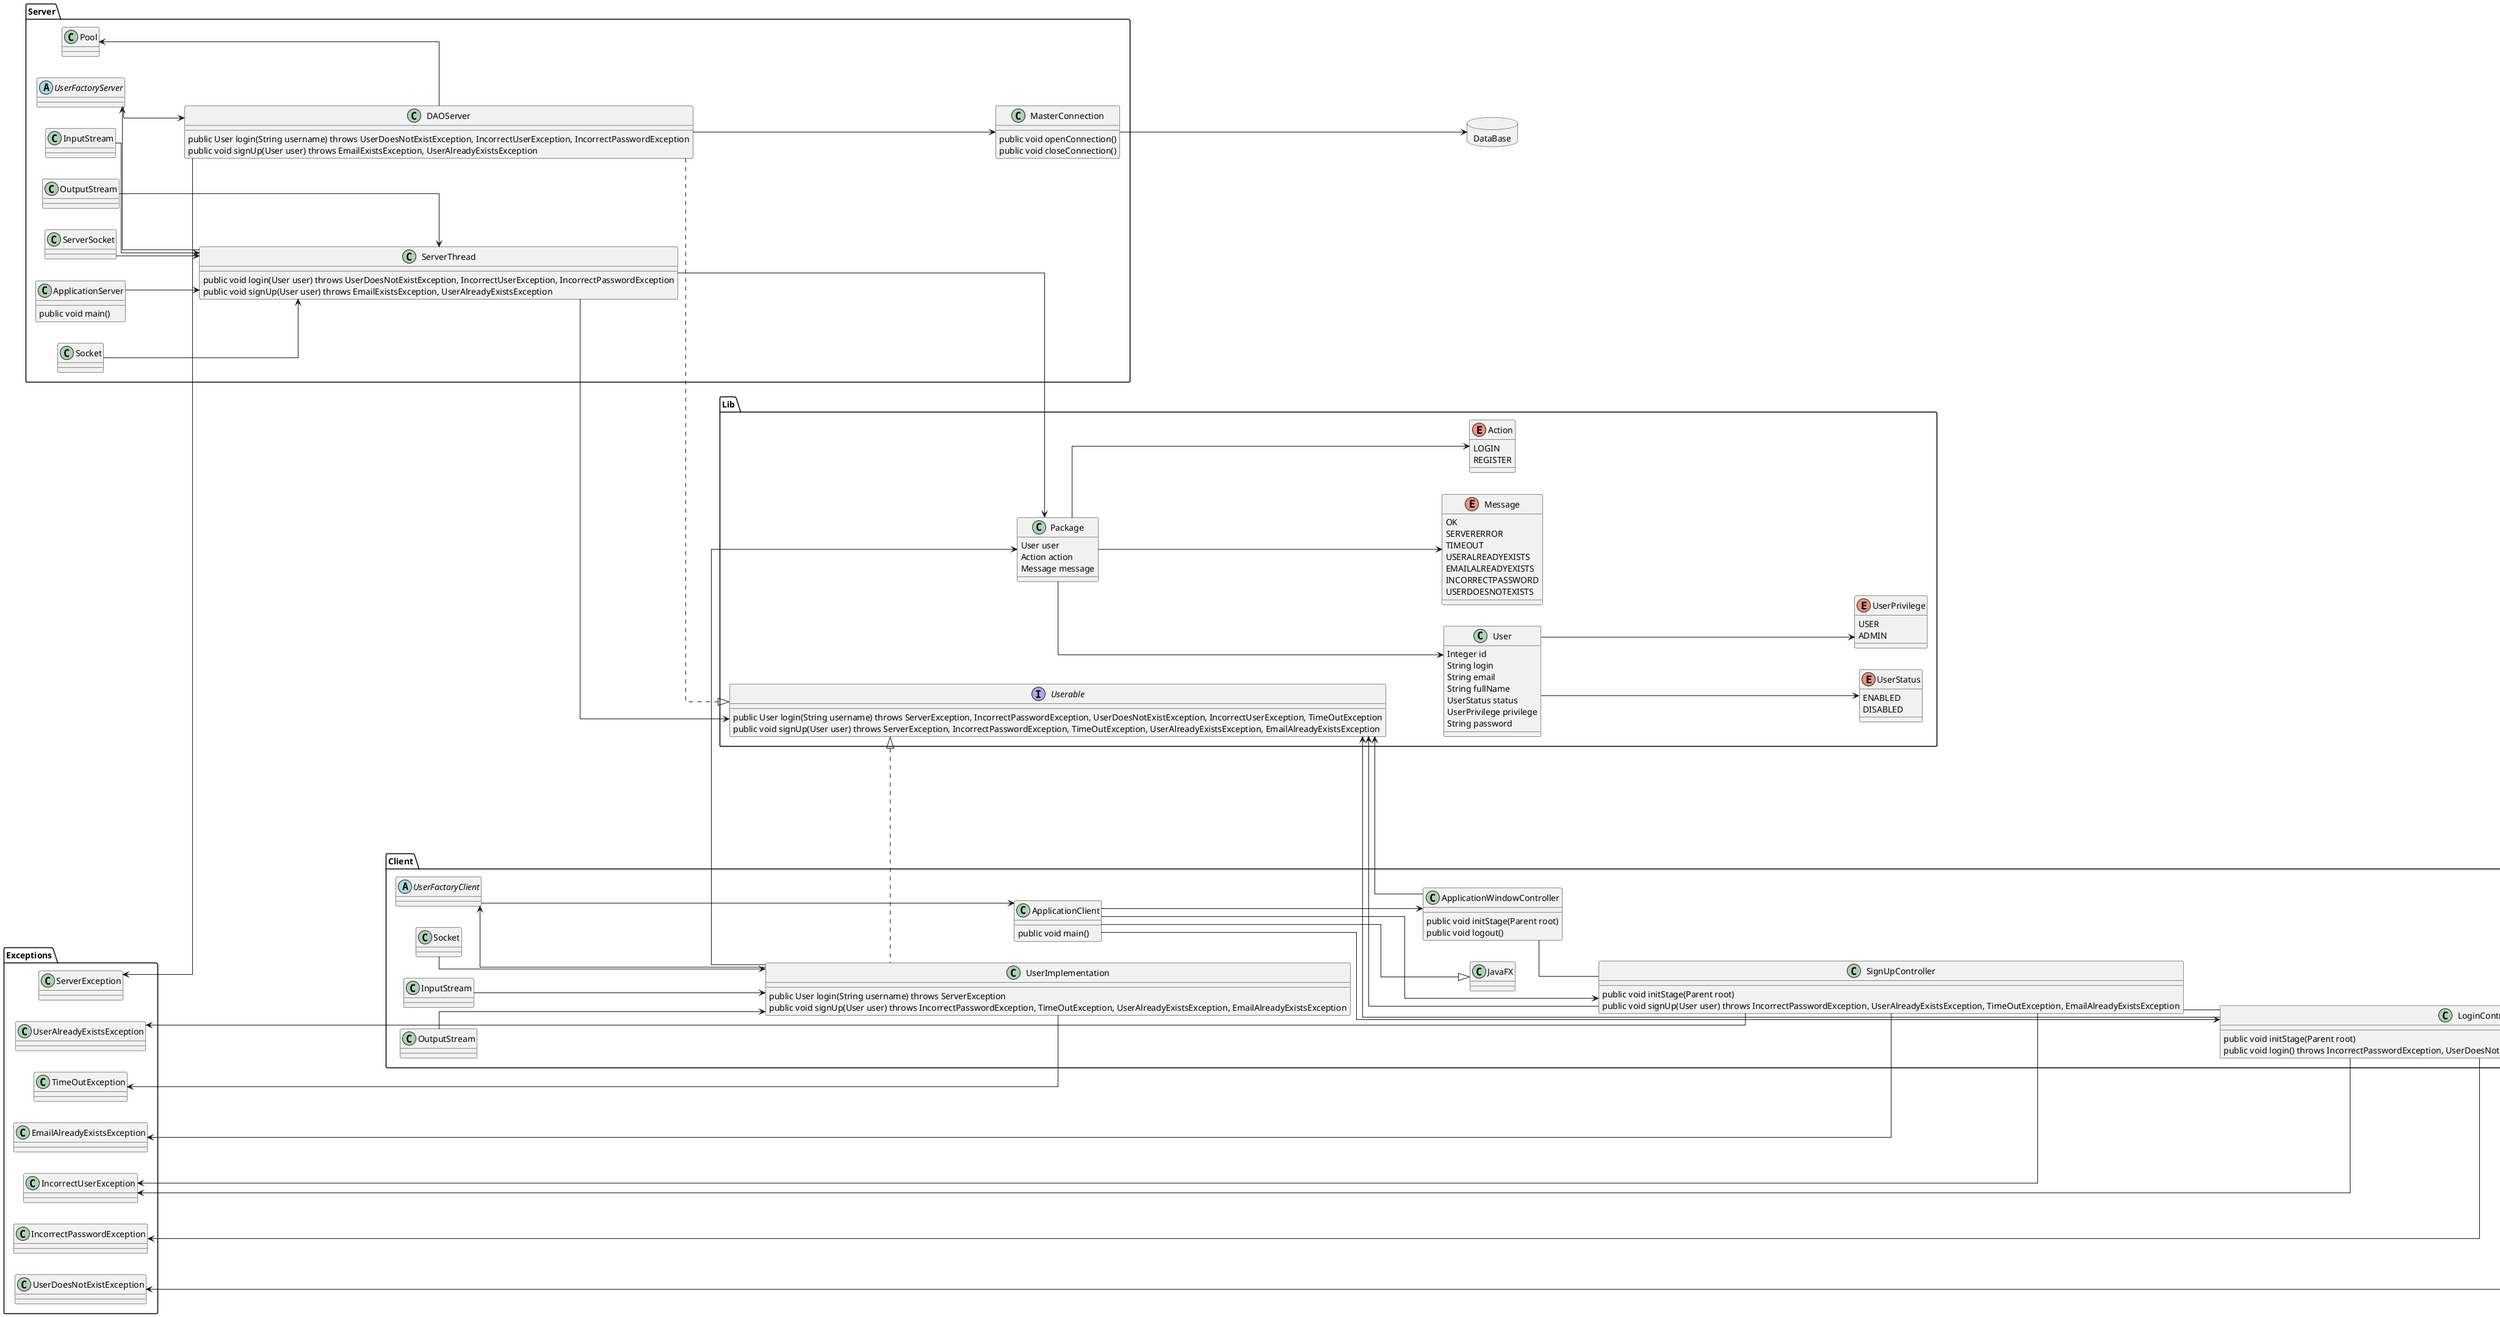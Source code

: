 @startuml
left to right direction
skinparam linetype ortho

package Server {
	class ApplicationServer {
		public void main()
	}
	
	class ServerThread {
		public void login(User user) throws UserDoesNotExistException, IncorrectUserException, IncorrectPasswordException
		public void signUp(User user) throws EmailExistsException, UserAlreadyExistsException
	}
	
	abstract UserFactoryServer {
		
	}
	
	class Pool {
		
	}
	
	class DAOServer {
		public User login(String username) throws UserDoesNotExistException, IncorrectUserException, IncorrectPasswordException
		public void signUp(User user) throws EmailExistsException, UserAlreadyExistsException
	}
	
	class MasterConnection {
		public void openConnection()
		public void closeConnection()
	}

	class Server.Socket{}
	class Server.InputStream{}
	class Server.OutputStream{}
}

package Client {
	class JavaFX {
		
	}

	class ApplicationClient {
		public void main()
	}

	class LoginController {
		public void initStage(Parent root)
		public void login() throws IncorrectPasswordException, UserDoesNotExistException, IncorrectUserException, TimeOutException
	}
	
	class SignUpController {
		public void initStage(Parent root)
		public void signUp(User user) throws IncorrectPasswordException, UserAlreadyExistsException, TimeOutException, EmailAlreadyExistsException
	}
	
	class ApplicationWindowController {
		public void initStage(Parent root)
		public void logout()
	}
	
	class UserImplementation {
		public User login(String username) throws ServerException
		public void signUp(User user) throws IncorrectPasswordException, TimeOutException, UserAlreadyExistsException, EmailAlreadyExistsException
	}
	
	abstract UserFactoryClient {
		
	}

	class Client.Socket{}
	class Client.InputStream{}
	class Client.OutputStream{}
}

package DataBase <<Database>> {
	
}

package Lib {
	enum Action {
		LOGIN
		REGISTER
	}
	
	class Package {
		User user
		Action action
		Message message
	}

	interface Userable {
		public User login(String username) throws ServerException, IncorrectPasswordException, UserDoesNotExistException, IncorrectUserException, TimeOutException
		public void signUp(User user) throws ServerException, IncorrectPasswordException, TimeOutException, UserAlreadyExistsException, EmailAlreadyExistsException
	}
	
	class User {
		Integer id
		String login
		String email
		String fullName
		UserStatus status
		UserPrivilege privilege
		String password
	}
	
	enum UserStatus {
		ENABLED
		DISABLED
	}
	
	enum UserPrivilege {
		USER
		ADMIN
	}
	
	enum Message {
		OK
		SERVERERROR
		TIMEOUT
		USERALREADYEXISTS
		EMAILALREADYEXISTS
		INCORRECTPASSWORD
		USERDOESNOTEXISTS
	}

}

package Exceptions {
	class ServerException{}
	class UserDoesNotExistException{}
	class IncorrectPasswordException{}
	class TimeOutException{}
	class UserAlreadyExistsException{}
	class IncorrectUserException{}
	class EmailAlreadyExistsException{}
}

UserImplementation --> Package

Package --> Action
Package --> Message

Userable <-- LoginController
Userable <-- SignUpController
Userable <-- ApplicationWindowController

Userable <|.. UserImplementation

Pool <-- DAOServer
DAOServer --> MasterConnection
MasterConnection --> DataBase
UserFactoryServer <-- ServerThread
UserFactoryServer --> DAOServer
DAOServer ..|> Userable
ServerThread --> Userable
ServerThread --> Package
ApplicationServer --> ServerThread

ApplicationClient --> ApplicationWindowController
ApplicationClient --> SignUpController
ApplicationClient --> LoginController

ApplicationWindowController -- SignUpController
SignUpController -- LoginController

UserFactoryClient <-- UserImplementation
UserFactoryClient --> ApplicationClient

ApplicationClient --|> JavaFX

Server.Socket --> 		ServerThread
Server.ServerSocket --> ServerThread
Server.InputStream --> 	ServerThread
Server.OutputStream -->	ServerThread

Client.Socket --> UserImplementation
Client.InputStream --> UserImplementation
Client.OutputStream --> UserImplementation

ServerException <-- DAOServer
TimeOutException <-- UserImplementation
UserAlreadyExistsException <-- SignUpController
EmailAlreadyExistsException <-- SignUpController
UserDoesNotExistException <-- LoginController
IncorrectUserException <-- LoginController
IncorrectPasswordException <-- LoginController
IncorrectUserException <-- SignUpController

Package --> User
User --> UserPrivilege
User --> UserStatus

@enduml

